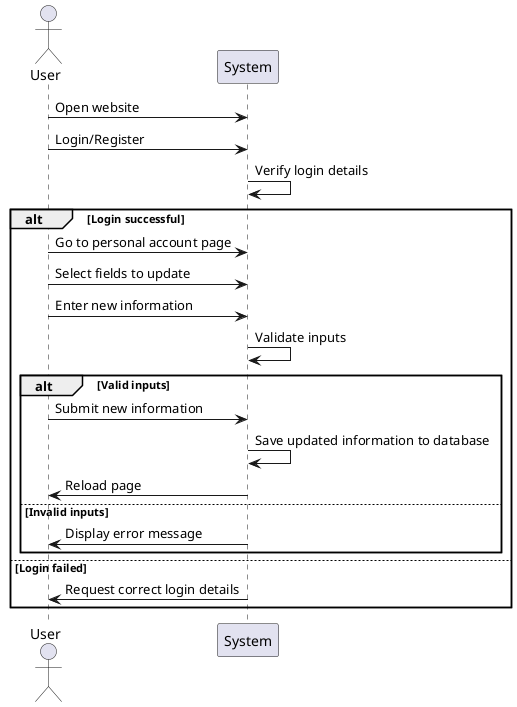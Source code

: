 @startuml
actor User
participant "System" as System

User -> System: Open website
User -> System: Login/Register
System -> System: Verify login details
alt Login successful
    User -> System: Go to personal account page
    User -> System: Select fields to update
    User -> System: Enter new information
    System -> System: Validate inputs
    alt Valid inputs
        User -> System: Submit new information
        System -> System: Save updated information to database
        System -> User: Reload page
    else Invalid inputs
        System -> User: Display error message
    end
else Login failed
    System -> User: Request correct login details
end
@enduml
